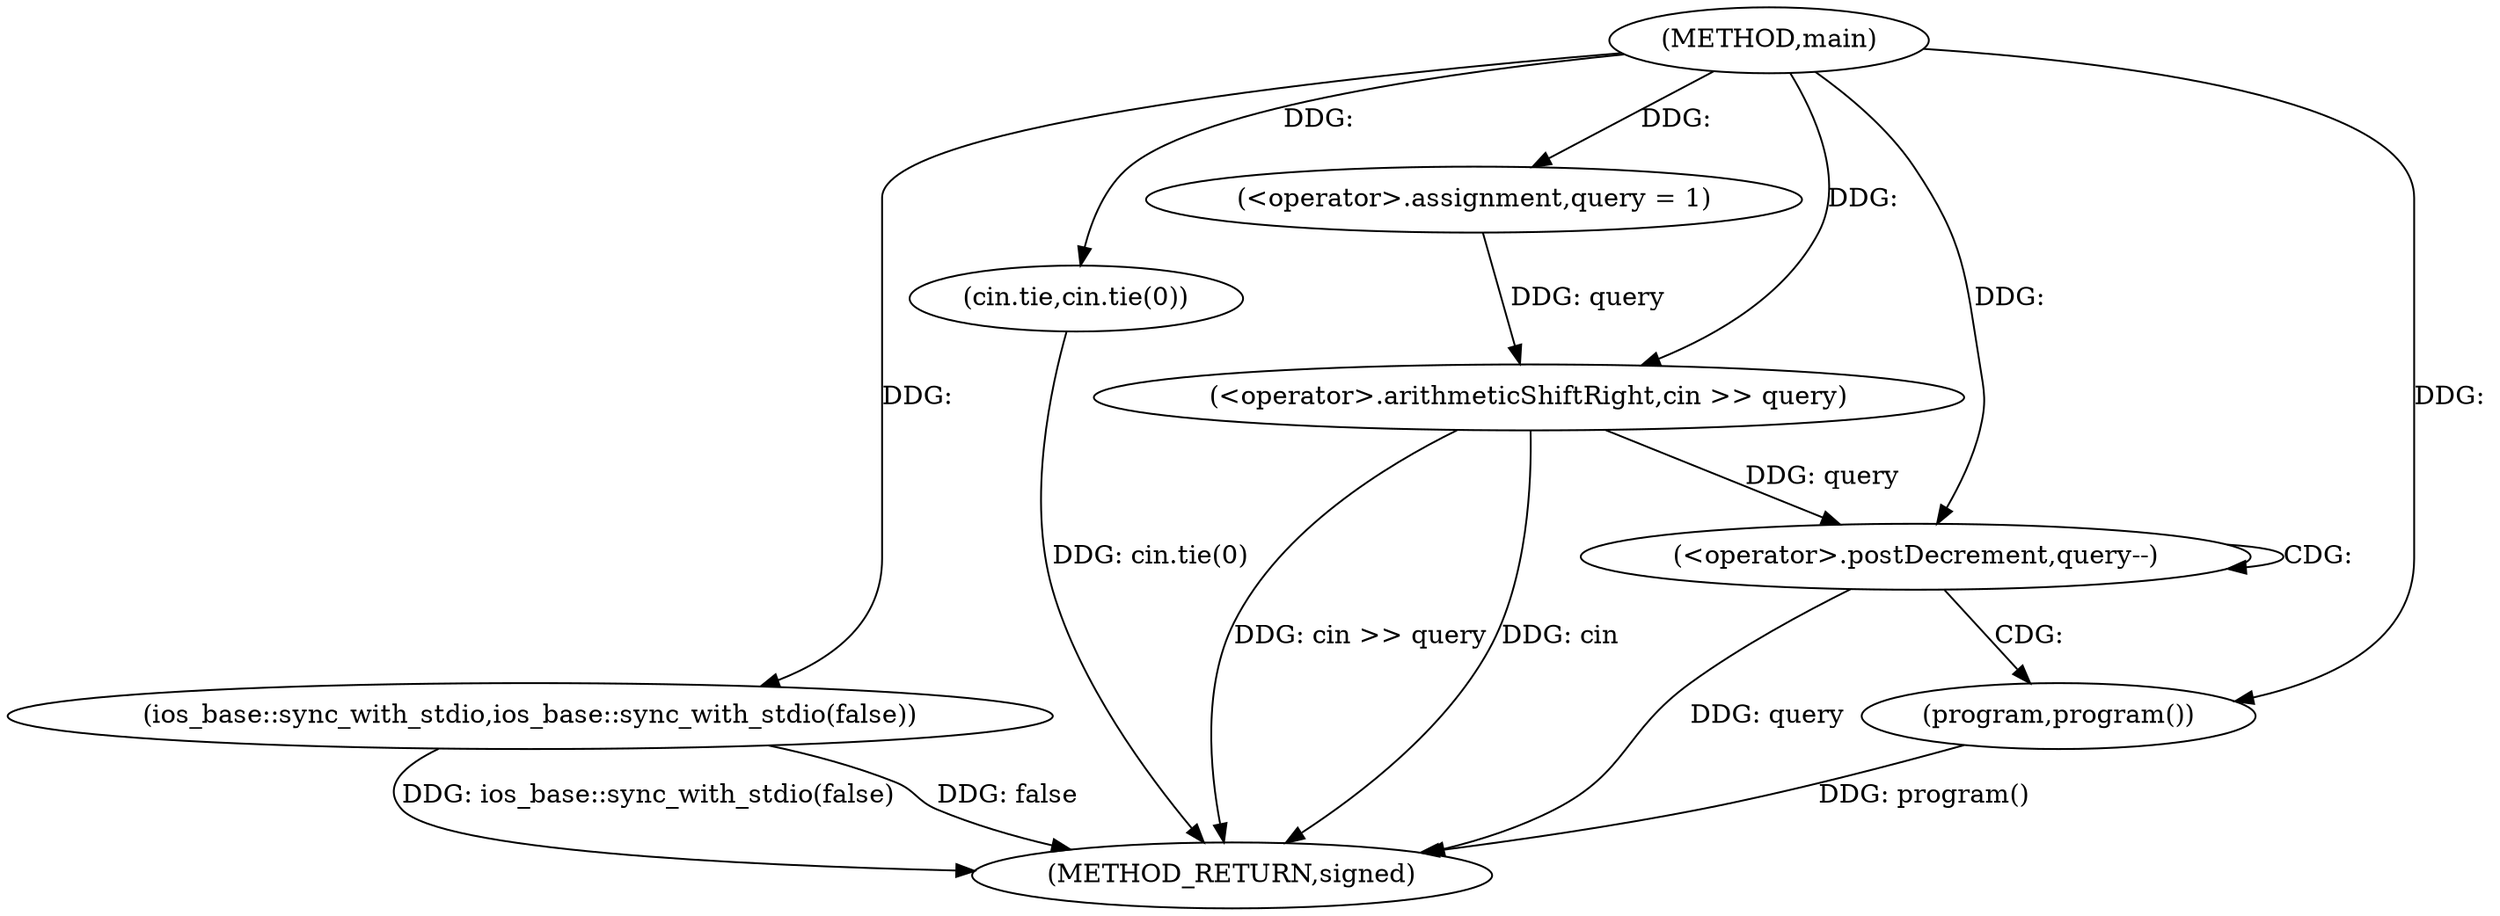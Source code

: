 digraph "main" {  
"1000429" [label = "(METHOD,main)" ]
"1000446" [label = "(METHOD_RETURN,signed)" ]
"1000431" [label = "(ios_base::sync_with_stdio,ios_base::sync_with_stdio(false))" ]
"1000433" [label = "(cin.tie,cin.tie(0))" ]
"1000436" [label = "(<operator>.assignment,query = 1)" ]
"1000439" [label = "(<operator>.arithmeticShiftRight,cin >> query)" ]
"1000443" [label = "(<operator>.postDecrement,query--)" ]
"1000445" [label = "(program,program())" ]
  "1000431" -> "1000446"  [ label = "DDG: ios_base::sync_with_stdio(false)"] 
  "1000433" -> "1000446"  [ label = "DDG: cin.tie(0)"] 
  "1000439" -> "1000446"  [ label = "DDG: cin >> query"] 
  "1000443" -> "1000446"  [ label = "DDG: query"] 
  "1000445" -> "1000446"  [ label = "DDG: program()"] 
  "1000431" -> "1000446"  [ label = "DDG: false"] 
  "1000439" -> "1000446"  [ label = "DDG: cin"] 
  "1000429" -> "1000436"  [ label = "DDG: "] 
  "1000429" -> "1000431"  [ label = "DDG: "] 
  "1000429" -> "1000433"  [ label = "DDG: "] 
  "1000429" -> "1000439"  [ label = "DDG: "] 
  "1000436" -> "1000439"  [ label = "DDG: query"] 
  "1000429" -> "1000445"  [ label = "DDG: "] 
  "1000439" -> "1000443"  [ label = "DDG: query"] 
  "1000429" -> "1000443"  [ label = "DDG: "] 
  "1000443" -> "1000443"  [ label = "CDG: "] 
  "1000443" -> "1000445"  [ label = "CDG: "] 
}
